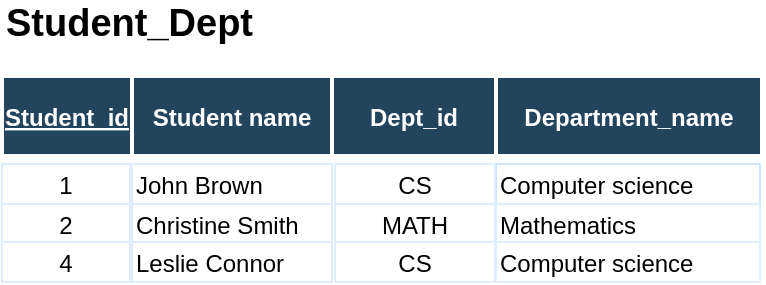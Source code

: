 <mxfile version="12.2.2" type="device" pages="1"><diagram name="Page-1" id="8378b5f6-a2b2-b727-a746-972ab9d02e00"><mxGraphModel dx="643" dy="414" grid="1" gridSize="10" guides="1" tooltips="1" connect="0" arrows="1" fold="1" page="1" pageScale="1.5" pageWidth="1169" pageHeight="827" background="#ffffff" math="0" shadow="0"><root><mxCell id="0"/><mxCell id="1" parent="0"/><mxCell id="75" value="John Brown" style="align=left;strokeColor=#DEEDFF" parent="1" vertex="1"><mxGeometry x="127" y="420" width="100" height="20" as="geometry"/></mxCell><mxCell id="77" value="Computer science" style="strokeColor=#CCE7FF;fillColor=#ffffff;align=left;" parent="1" vertex="1"><mxGeometry x="309" y="420" width="132" height="20" as="geometry"/></mxCell><mxCell id="78" value="CS" style="strokeColor=#DEEDFF" parent="1" vertex="1"><mxGeometry x="228.5" y="420" width="80.0" height="20" as="geometry"/></mxCell><mxCell id="80" value="Christine Smith" style="align=left;strokeColor=#DEEDFF" parent="1" vertex="1"><mxGeometry x="127" y="440" width="100" height="20" as="geometry"/></mxCell><mxCell id="82" value="Mathematics" style="strokeColor=#DEEDFF;fillColor=#ffffff;align=left;" parent="1" vertex="1"><mxGeometry x="309" y="440" width="132" height="20" as="geometry"/></mxCell><mxCell id="83" value="MATH" style="strokeColor=#DEEDFF" parent="1" vertex="1"><mxGeometry x="228.5" y="440.0" width="80.0" height="20" as="geometry"/></mxCell><mxCell id="90" value="Leslie Connor" style="align=left;strokeColor=#DEEDFF" parent="1" vertex="1"><mxGeometry x="127" y="459" width="100" height="20" as="geometry"/></mxCell><mxCell id="92" value="Computer science" style="strokeColor=#DEEDFF;align=left;" parent="1" vertex="1"><mxGeometry x="309" y="459" width="132" height="20" as="geometry"/></mxCell><mxCell id="93" value="CS" style="strokeColor=#DEEDFF" parent="1" vertex="1"><mxGeometry x="228.5" y="459.0" width="80.0" height="20" as="geometry"/></mxCell><mxCell id="2" value="Student name" style="fillColor=#23445D;strokeColor=#FFFFFF;strokeWidth=2;fontColor=#FFFFFF;fontStyle=1" parent="1" vertex="1"><mxGeometry x="127" y="376" width="100" height="40" as="geometry"/></mxCell><mxCell id="13" value="Department_name" style="fillColor=#23445D;strokeColor=#FFFFFF;strokeWidth=2;fontColor=#FFFFFF;fontStyle=1" parent="1" vertex="1"><mxGeometry x="309" y="376" width="133" height="40" as="geometry"/></mxCell><mxCell id="14" value="Dept_id" style="fillColor=#23445D;strokeColor=#FFFFFF;strokeWidth=2;fontColor=#FFFFFF;fontStyle=1" parent="1" vertex="1"><mxGeometry x="227" y="376.0" width="82" height="40.0" as="geometry"/></mxCell><mxCell id="YJMqp7q1rqoraUsKvzo1-93" value="Student_Dept" style="text;html=1;strokeColor=none;fillColor=none;align=left;verticalAlign=middle;whiteSpace=wrap;rounded=0;fontSize=19;fontStyle=1" parent="1" vertex="1"><mxGeometry x="62" y="340" width="144" height="20" as="geometry"/></mxCell><mxCell id="pt02mc1mDiVBBJ6BWTSa-93" value="1" style="strokeColor=#DEEDFF" parent="1" vertex="1"><mxGeometry x="62.0" y="420" width="64" height="20" as="geometry"/></mxCell><mxCell id="pt02mc1mDiVBBJ6BWTSa-94" value="2" style="strokeColor=#DEEDFF" parent="1" vertex="1"><mxGeometry x="62.0" y="440.0" width="64" height="20" as="geometry"/></mxCell><mxCell id="pt02mc1mDiVBBJ6BWTSa-96" value="4" style="strokeColor=#DEEDFF" parent="1" vertex="1"><mxGeometry x="62.0" y="459.0" width="64" height="20" as="geometry"/></mxCell><mxCell id="pt02mc1mDiVBBJ6BWTSa-97" value="Student_id" style="fillColor=#23445D;strokeColor=#FFFFFF;strokeWidth=2;fontColor=#FFFFFF;fontStyle=5" parent="1" vertex="1"><mxGeometry x="62" y="376" width="65" height="40" as="geometry"/></mxCell></root></mxGraphModel></diagram></mxfile>